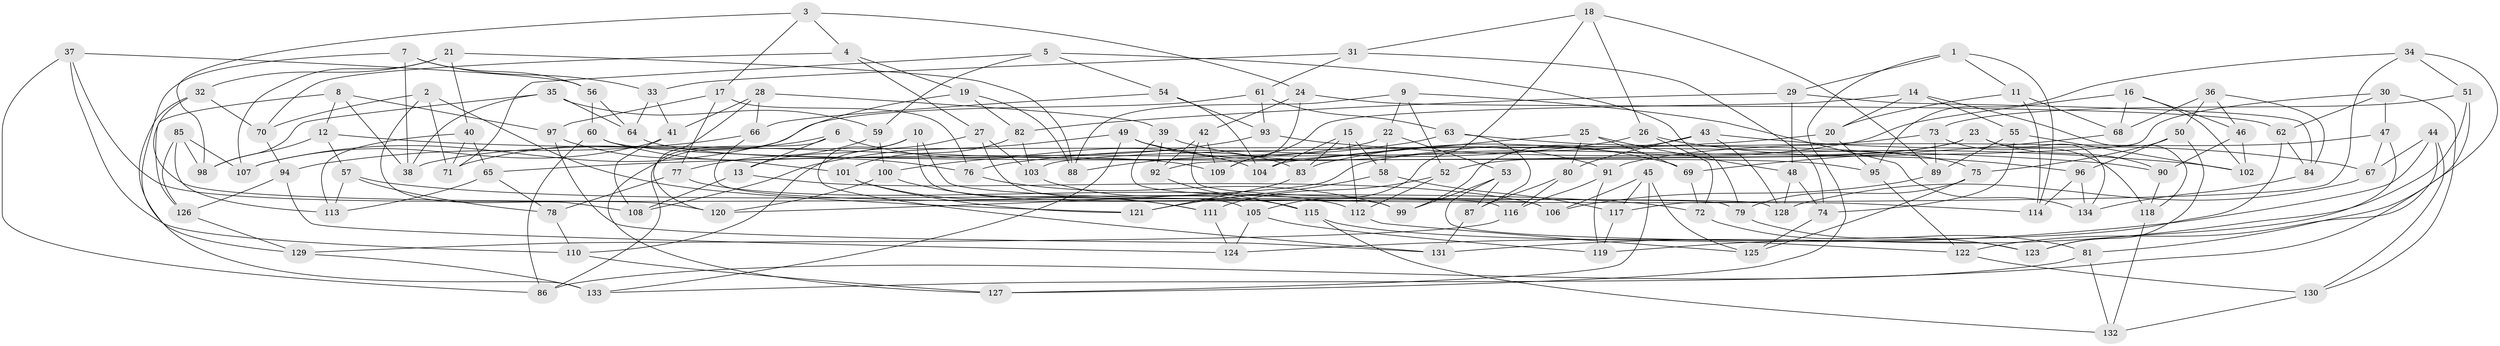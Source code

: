 // Generated by graph-tools (version 1.1) at 2025/59/03/09/25 04:59:23]
// undirected, 134 vertices, 268 edges
graph export_dot {
graph [start="1"]
  node [color=gray90,style=filled];
  1;
  2;
  3;
  4;
  5;
  6;
  7;
  8;
  9;
  10;
  11;
  12;
  13;
  14;
  15;
  16;
  17;
  18;
  19;
  20;
  21;
  22;
  23;
  24;
  25;
  26;
  27;
  28;
  29;
  30;
  31;
  32;
  33;
  34;
  35;
  36;
  37;
  38;
  39;
  40;
  41;
  42;
  43;
  44;
  45;
  46;
  47;
  48;
  49;
  50;
  51;
  52;
  53;
  54;
  55;
  56;
  57;
  58;
  59;
  60;
  61;
  62;
  63;
  64;
  65;
  66;
  67;
  68;
  69;
  70;
  71;
  72;
  73;
  74;
  75;
  76;
  77;
  78;
  79;
  80;
  81;
  82;
  83;
  84;
  85;
  86;
  87;
  88;
  89;
  90;
  91;
  92;
  93;
  94;
  95;
  96;
  97;
  98;
  99;
  100;
  101;
  102;
  103;
  104;
  105;
  106;
  107;
  108;
  109;
  110;
  111;
  112;
  113;
  114;
  115;
  116;
  117;
  118;
  119;
  120;
  121;
  122;
  123;
  124;
  125;
  126;
  127;
  128;
  129;
  130;
  131;
  132;
  133;
  134;
  1 -- 29;
  1 -- 11;
  1 -- 127;
  1 -- 114;
  2 -- 121;
  2 -- 71;
  2 -- 70;
  2 -- 108;
  3 -- 4;
  3 -- 17;
  3 -- 98;
  3 -- 24;
  4 -- 19;
  4 -- 70;
  4 -- 27;
  5 -- 79;
  5 -- 54;
  5 -- 59;
  5 -- 71;
  6 -- 86;
  6 -- 13;
  6 -- 104;
  6 -- 71;
  7 -- 129;
  7 -- 33;
  7 -- 56;
  7 -- 38;
  8 -- 12;
  8 -- 126;
  8 -- 97;
  8 -- 38;
  9 -- 52;
  9 -- 22;
  9 -- 134;
  9 -- 88;
  10 -- 131;
  10 -- 114;
  10 -- 13;
  10 -- 99;
  11 -- 114;
  11 -- 20;
  11 -- 68;
  12 -- 90;
  12 -- 57;
  12 -- 98;
  13 -- 106;
  13 -- 108;
  14 -- 109;
  14 -- 20;
  14 -- 118;
  14 -- 55;
  15 -- 104;
  15 -- 58;
  15 -- 112;
  15 -- 83;
  16 -- 83;
  16 -- 68;
  16 -- 46;
  16 -- 102;
  17 -- 97;
  17 -- 76;
  17 -- 77;
  18 -- 26;
  18 -- 31;
  18 -- 105;
  18 -- 89;
  19 -- 82;
  19 -- 88;
  19 -- 127;
  20 -- 65;
  20 -- 95;
  21 -- 107;
  21 -- 32;
  21 -- 88;
  21 -- 40;
  22 -- 58;
  22 -- 53;
  22 -- 38;
  23 -- 90;
  23 -- 134;
  23 -- 120;
  23 -- 52;
  24 -- 109;
  24 -- 42;
  24 -- 62;
  25 -- 48;
  25 -- 69;
  25 -- 104;
  25 -- 80;
  26 -- 96;
  26 -- 76;
  26 -- 72;
  27 -- 105;
  27 -- 103;
  27 -- 110;
  28 -- 66;
  28 -- 120;
  28 -- 41;
  28 -- 39;
  29 -- 82;
  29 -- 84;
  29 -- 48;
  30 -- 92;
  30 -- 62;
  30 -- 130;
  30 -- 47;
  31 -- 74;
  31 -- 33;
  31 -- 61;
  32 -- 133;
  32 -- 70;
  32 -- 116;
  33 -- 41;
  33 -- 64;
  34 -- 51;
  34 -- 95;
  34 -- 117;
  34 -- 81;
  35 -- 64;
  35 -- 98;
  35 -- 59;
  35 -- 38;
  36 -- 46;
  36 -- 84;
  36 -- 50;
  36 -- 68;
  37 -- 86;
  37 -- 110;
  37 -- 120;
  37 -- 56;
  39 -- 79;
  39 -- 69;
  39 -- 92;
  40 -- 65;
  40 -- 113;
  40 -- 71;
  41 -- 107;
  41 -- 108;
  42 -- 109;
  42 -- 128;
  42 -- 92;
  43 -- 99;
  43 -- 67;
  43 -- 128;
  43 -- 80;
  44 -- 124;
  44 -- 130;
  44 -- 122;
  44 -- 67;
  45 -- 117;
  45 -- 127;
  45 -- 106;
  45 -- 125;
  46 -- 90;
  46 -- 102;
  47 -- 123;
  47 -- 67;
  47 -- 91;
  48 -- 74;
  48 -- 128;
  49 -- 91;
  49 -- 133;
  49 -- 83;
  49 -- 108;
  50 -- 75;
  50 -- 96;
  50 -- 123;
  51 -- 131;
  51 -- 133;
  51 -- 73;
  52 -- 112;
  52 -- 111;
  53 -- 99;
  53 -- 123;
  53 -- 87;
  54 -- 93;
  54 -- 104;
  54 -- 66;
  55 -- 89;
  55 -- 74;
  55 -- 102;
  56 -- 64;
  56 -- 60;
  57 -- 78;
  57 -- 72;
  57 -- 113;
  58 -- 121;
  58 -- 117;
  59 -- 100;
  59 -- 77;
  60 -- 76;
  60 -- 95;
  60 -- 86;
  61 -- 63;
  61 -- 93;
  61 -- 107;
  62 -- 119;
  62 -- 84;
  63 -- 87;
  63 -- 88;
  63 -- 75;
  64 -- 109;
  65 -- 113;
  65 -- 78;
  66 -- 106;
  66 -- 94;
  67 -- 128;
  68 -- 69;
  69 -- 72;
  70 -- 94;
  72 -- 123;
  73 -- 89;
  73 -- 118;
  73 -- 103;
  74 -- 125;
  75 -- 79;
  75 -- 125;
  76 -- 99;
  77 -- 78;
  77 -- 112;
  78 -- 110;
  79 -- 81;
  80 -- 87;
  80 -- 116;
  81 -- 132;
  81 -- 86;
  82 -- 103;
  82 -- 101;
  83 -- 121;
  84 -- 134;
  85 -- 107;
  85 -- 113;
  85 -- 98;
  85 -- 126;
  87 -- 131;
  89 -- 106;
  90 -- 118;
  91 -- 116;
  91 -- 119;
  92 -- 115;
  93 -- 102;
  93 -- 100;
  94 -- 124;
  94 -- 126;
  95 -- 122;
  96 -- 134;
  96 -- 114;
  97 -- 101;
  97 -- 131;
  100 -- 111;
  100 -- 120;
  101 -- 121;
  101 -- 111;
  103 -- 115;
  105 -- 119;
  105 -- 124;
  110 -- 127;
  111 -- 124;
  112 -- 125;
  115 -- 132;
  115 -- 122;
  116 -- 129;
  117 -- 119;
  118 -- 132;
  122 -- 130;
  126 -- 129;
  129 -- 133;
  130 -- 132;
}
